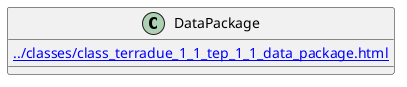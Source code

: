 @startuml
class DataPackage {
[[../classes/class_terradue_1_1_tep_1_1_data_package.html]]
}
@enduml
